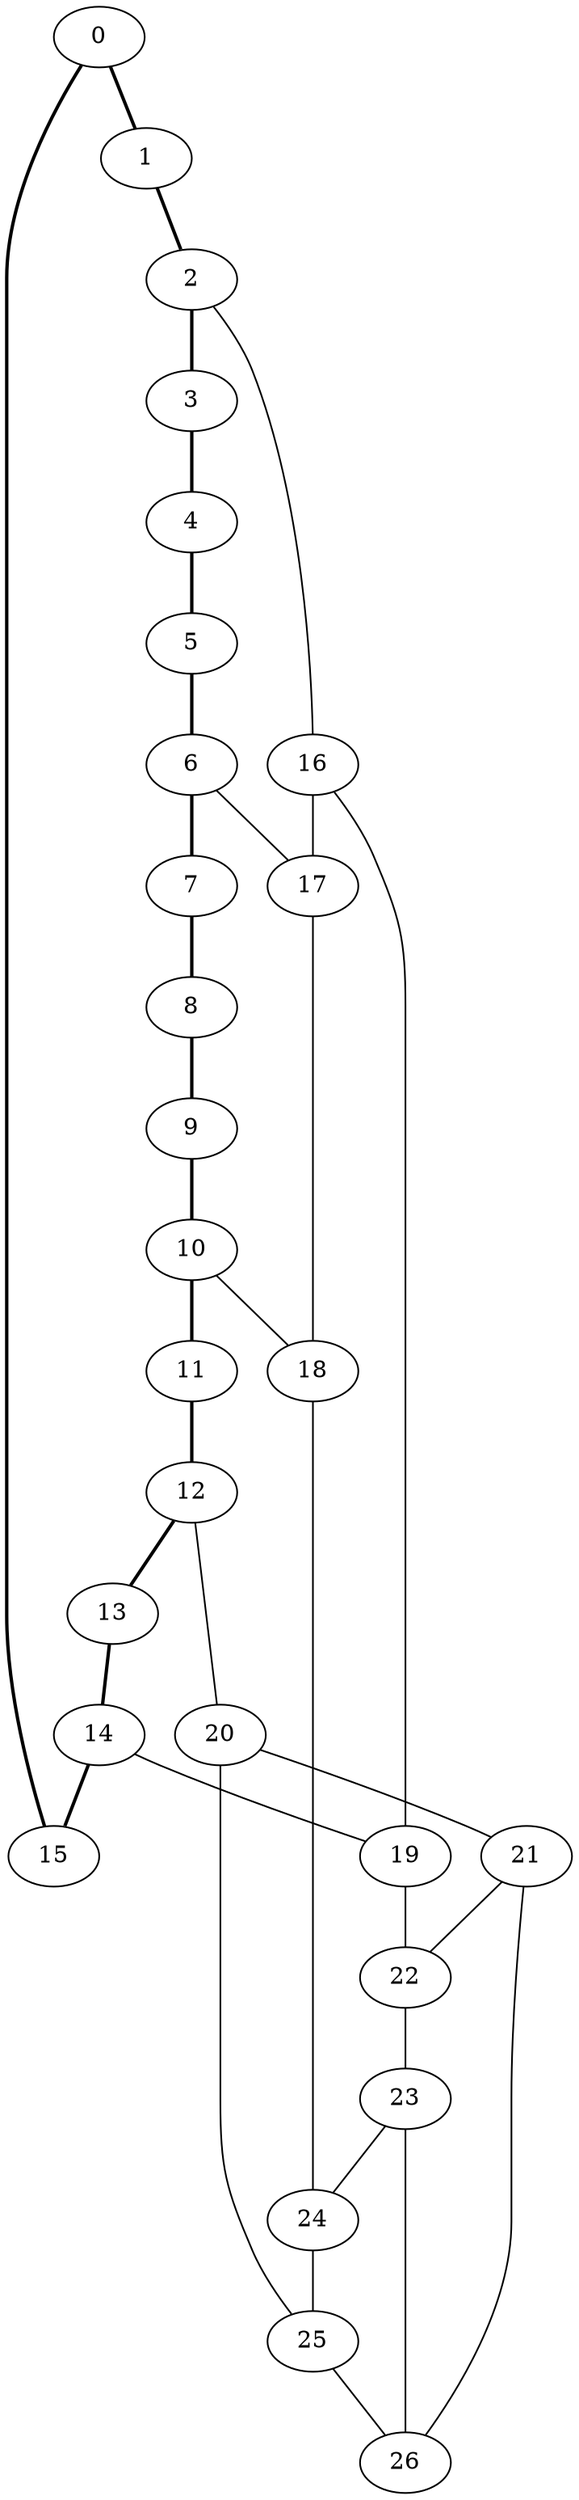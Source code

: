 graph G {
0 [ pos = " 7.00,0.00!" ];
0 -- 1[style=bold];
0 -- 15[style=bold];
1 [ pos = " 6.47,2.68!" ];
1 -- 2[style=bold];
2 [ pos = " 4.95,4.95!" ];
2 -- 3[style=bold];
2 -- 16;
3 [ pos = " 2.68,6.47!" ];
3 -- 4[style=bold];
4 [ pos = " 0.00,7.00!" ];
4 -- 5[style=bold];
5 [ pos = " -2.68,6.47!" ];
5 -- 6[style=bold];
6 [ pos = " -4.95,4.95!" ];
6 -- 7[style=bold];
6 -- 17;
7 [ pos = " -6.47,2.68!" ];
7 -- 8[style=bold];
8 [ pos = " -7.00,0.00!" ];
8 -- 9[style=bold];
9 [ pos = " -6.47,-2.68!" ];
9 -- 10[style=bold];
10 [ pos = " -4.95,-4.95!" ];
10 -- 11[style=bold];
10 -- 18;
11 [ pos = " -2.68,-6.47!" ];
11 -- 12[style=bold];
12 [ pos = " 0.00,-7.00!" ];
12 -- 13[style=bold];
12 -- 20;
13 [ pos = " 2.68,-6.47!" ];
13 -- 14[style=bold];
14 [ pos = " 4.95,-4.95!" ];
14 -- 15[style=bold];
14 -- 19;
15 [ pos = " 6.47,-2.68!" ];
16 -- 17;
16 -- 19;
17 -- 18;
18 -- 24;
19 -- 22;
20 -- 21;
20 -- 25;
21 -- 22;
21 -- 26;
22 -- 23;
23 -- 24;
23 -- 26;
24 -- 25;
25 -- 26;
}
